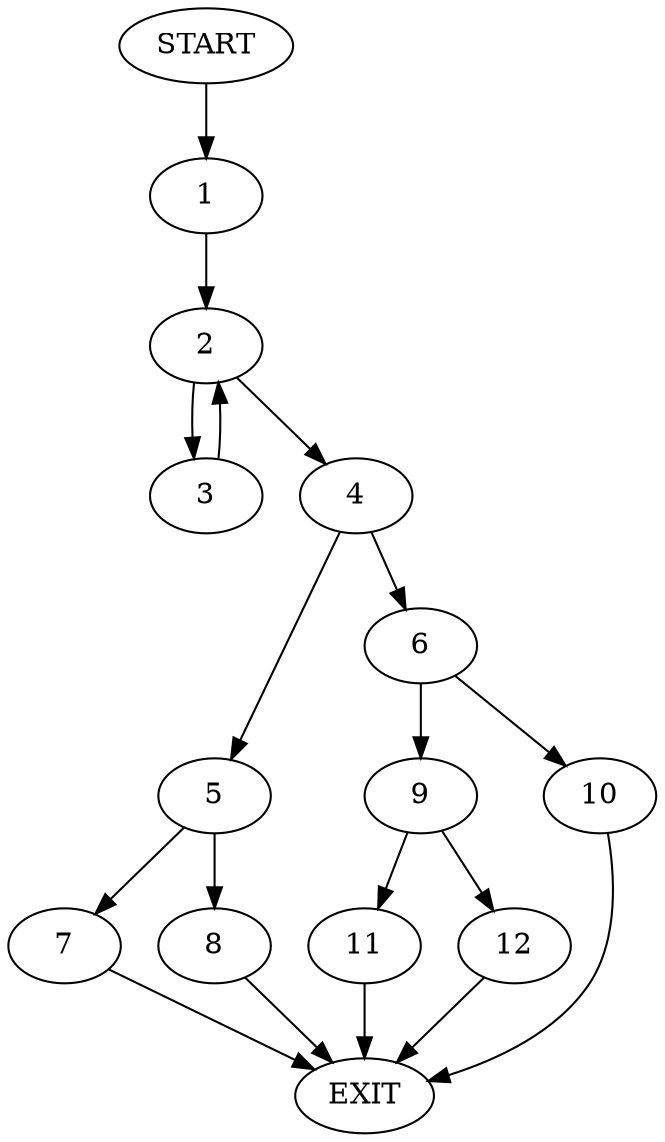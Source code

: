 digraph {
0 [label="START"]
13 [label="EXIT"]
0 -> 1
1 -> 2
2 -> 3
2 -> 4
3 -> 2
4 -> 5
4 -> 6
5 -> 7
5 -> 8
6 -> 9
6 -> 10
7 -> 13
8 -> 13
10 -> 13
9 -> 11
9 -> 12
12 -> 13
11 -> 13
}
